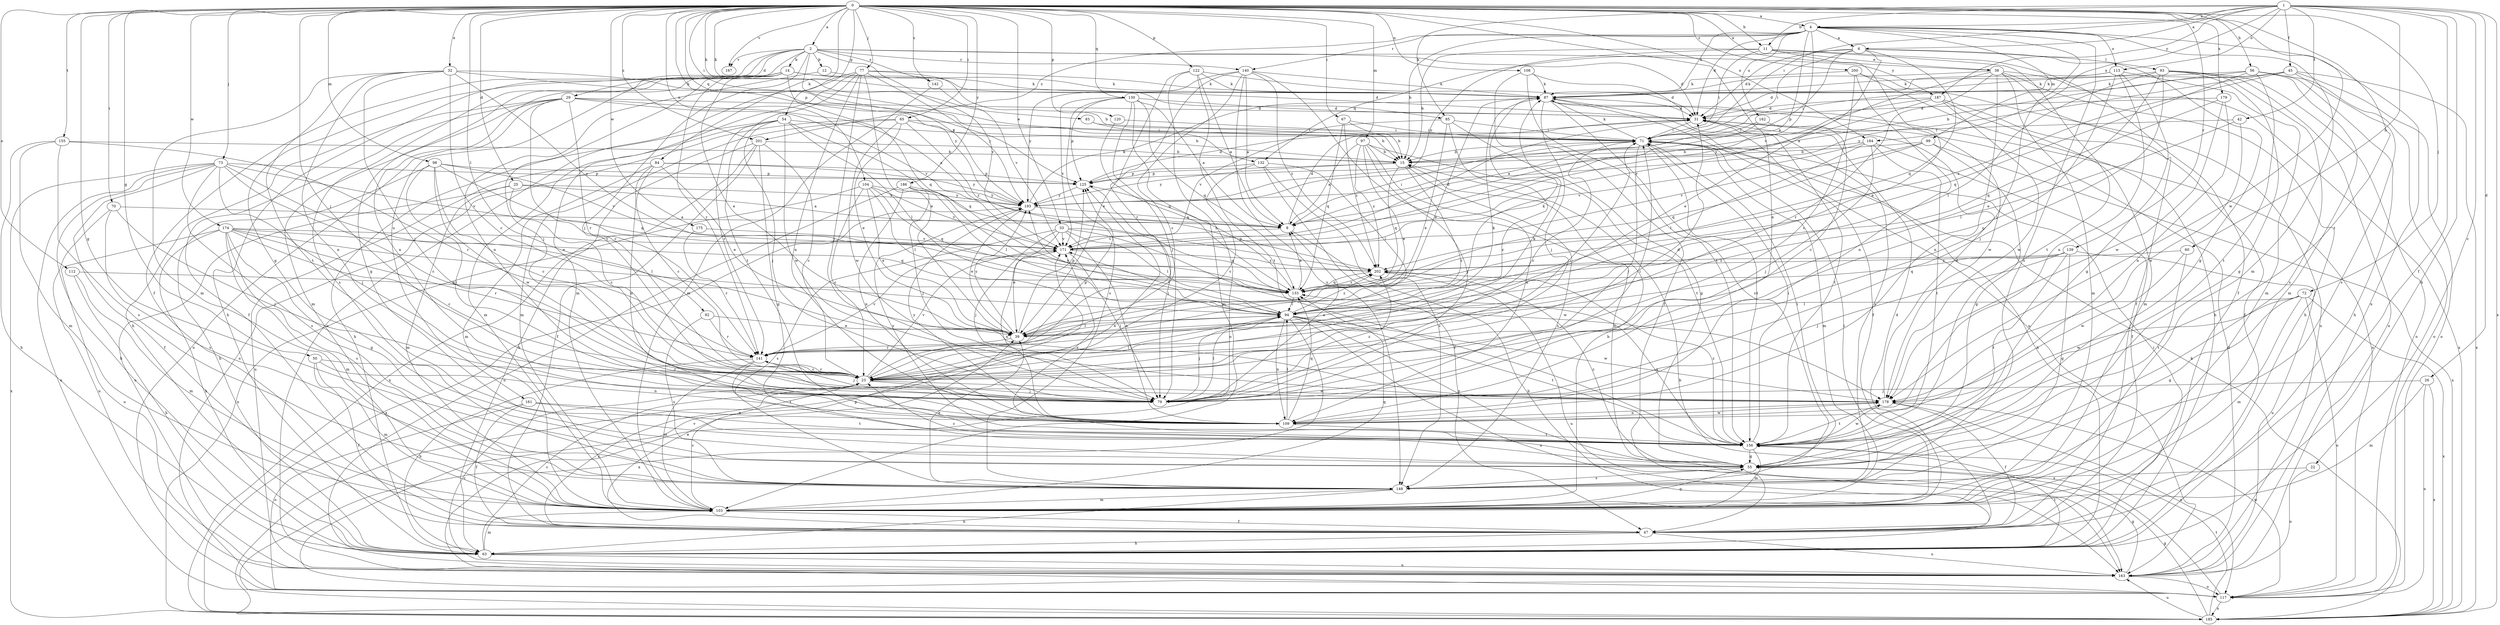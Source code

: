 strict digraph  {
0;
1;
2;
4;
6;
8;
11;
12;
14;
15;
22;
23;
25;
26;
29;
31;
32;
33;
38;
39;
42;
45;
47;
50;
54;
55;
56;
60;
63;
65;
67;
70;
71;
72;
73;
77;
79;
83;
84;
85;
87;
92;
93;
94;
97;
98;
99;
103;
104;
108;
109;
112;
113;
117;
120;
122;
125;
130;
132;
133;
139;
140;
141;
142;
148;
155;
156;
161;
162;
163;
167;
171;
174;
175;
178;
179;
184;
185;
186;
187;
193;
200;
201;
202;
0 -> 2  [label=a];
0 -> 4  [label=a];
0 -> 11  [label=b];
0 -> 25  [label=d];
0 -> 32  [label=e];
0 -> 33  [label=e];
0 -> 38  [label=e];
0 -> 50  [label=g];
0 -> 54  [label=g];
0 -> 55  [label=g];
0 -> 56  [label=h];
0 -> 65  [label=i];
0 -> 67  [label=i];
0 -> 70  [label=i];
0 -> 71  [label=i];
0 -> 72  [label=j];
0 -> 73  [label=j];
0 -> 77  [label=j];
0 -> 79  [label=j];
0 -> 83  [label=k];
0 -> 84  [label=k];
0 -> 85  [label=k];
0 -> 92  [label=l];
0 -> 97  [label=m];
0 -> 98  [label=m];
0 -> 104  [label=n];
0 -> 108  [label=n];
0 -> 109  [label=n];
0 -> 112  [label=o];
0 -> 120  [label=p];
0 -> 122  [label=p];
0 -> 125  [label=p];
0 -> 130  [label=q];
0 -> 132  [label=q];
0 -> 139  [label=r];
0 -> 142  [label=s];
0 -> 155  [label=t];
0 -> 156  [label=t];
0 -> 167  [label=v];
0 -> 174  [label=w];
0 -> 175  [label=w];
0 -> 178  [label=w];
0 -> 179  [label=x];
0 -> 184  [label=x];
0 -> 186  [label=y];
0 -> 200  [label=z];
0 -> 201  [label=z];
1 -> 4  [label=a];
1 -> 6  [label=a];
1 -> 11  [label=b];
1 -> 22  [label=c];
1 -> 26  [label=d];
1 -> 42  [label=f];
1 -> 45  [label=f];
1 -> 47  [label=f];
1 -> 60  [label=h];
1 -> 63  [label=h];
1 -> 71  [label=i];
1 -> 85  [label=k];
1 -> 113  [label=o];
1 -> 184  [label=x];
1 -> 185  [label=x];
1 -> 187  [label=y];
2 -> 12  [label=b];
2 -> 14  [label=b];
2 -> 29  [label=d];
2 -> 31  [label=d];
2 -> 47  [label=f];
2 -> 55  [label=g];
2 -> 79  [label=j];
2 -> 140  [label=r];
2 -> 142  [label=s];
2 -> 161  [label=u];
2 -> 167  [label=v];
2 -> 171  [label=v];
2 -> 187  [label=y];
2 -> 193  [label=y];
4 -> 6  [label=a];
4 -> 8  [label=a];
4 -> 15  [label=b];
4 -> 31  [label=d];
4 -> 79  [label=j];
4 -> 87  [label=k];
4 -> 99  [label=m];
4 -> 103  [label=m];
4 -> 113  [label=o];
4 -> 140  [label=r];
4 -> 148  [label=s];
4 -> 162  [label=u];
4 -> 163  [label=u];
4 -> 171  [label=v];
4 -> 201  [label=z];
6 -> 8  [label=a];
6 -> 31  [label=d];
6 -> 55  [label=g];
6 -> 71  [label=i];
6 -> 93  [label=l];
6 -> 125  [label=p];
6 -> 132  [label=q];
6 -> 133  [label=q];
8 -> 31  [label=d];
8 -> 63  [label=h];
8 -> 71  [label=i];
8 -> 171  [label=v];
11 -> 15  [label=b];
11 -> 38  [label=e];
11 -> 39  [label=e];
11 -> 47  [label=f];
11 -> 71  [label=i];
11 -> 156  [label=t];
11 -> 193  [label=y];
12 -> 87  [label=k];
12 -> 109  [label=n];
14 -> 31  [label=d];
14 -> 39  [label=e];
14 -> 55  [label=g];
14 -> 63  [label=h];
14 -> 79  [label=j];
14 -> 87  [label=k];
14 -> 109  [label=n];
14 -> 133  [label=q];
14 -> 141  [label=r];
14 -> 148  [label=s];
15 -> 125  [label=p];
15 -> 133  [label=q];
15 -> 141  [label=r];
15 -> 148  [label=s];
15 -> 193  [label=y];
22 -> 148  [label=s];
22 -> 163  [label=u];
23 -> 31  [label=d];
23 -> 71  [label=i];
23 -> 79  [label=j];
23 -> 87  [label=k];
23 -> 94  [label=l];
23 -> 125  [label=p];
23 -> 141  [label=r];
23 -> 171  [label=v];
23 -> 178  [label=w];
25 -> 8  [label=a];
25 -> 23  [label=c];
25 -> 103  [label=m];
25 -> 163  [label=u];
25 -> 193  [label=y];
26 -> 79  [label=j];
26 -> 103  [label=m];
26 -> 117  [label=o];
26 -> 185  [label=x];
29 -> 8  [label=a];
29 -> 23  [label=c];
29 -> 31  [label=d];
29 -> 47  [label=f];
29 -> 63  [label=h];
29 -> 103  [label=m];
29 -> 117  [label=o];
29 -> 141  [label=r];
29 -> 171  [label=v];
31 -> 71  [label=i];
31 -> 148  [label=s];
31 -> 156  [label=t];
32 -> 23  [label=c];
32 -> 79  [label=j];
32 -> 87  [label=k];
32 -> 103  [label=m];
32 -> 109  [label=n];
32 -> 156  [label=t];
32 -> 193  [label=y];
32 -> 202  [label=z];
33 -> 39  [label=e];
33 -> 79  [label=j];
33 -> 94  [label=l];
33 -> 109  [label=n];
33 -> 133  [label=q];
33 -> 148  [label=s];
33 -> 171  [label=v];
33 -> 178  [label=w];
38 -> 39  [label=e];
38 -> 47  [label=f];
38 -> 63  [label=h];
38 -> 87  [label=k];
38 -> 103  [label=m];
38 -> 109  [label=n];
38 -> 141  [label=r];
38 -> 185  [label=x];
39 -> 94  [label=l];
39 -> 125  [label=p];
39 -> 141  [label=r];
39 -> 193  [label=y];
42 -> 71  [label=i];
42 -> 94  [label=l];
42 -> 178  [label=w];
45 -> 71  [label=i];
45 -> 87  [label=k];
45 -> 117  [label=o];
45 -> 148  [label=s];
45 -> 185  [label=x];
45 -> 193  [label=y];
45 -> 202  [label=z];
47 -> 23  [label=c];
47 -> 39  [label=e];
47 -> 63  [label=h];
47 -> 163  [label=u];
50 -> 23  [label=c];
50 -> 47  [label=f];
50 -> 103  [label=m];
50 -> 109  [label=n];
54 -> 63  [label=h];
54 -> 71  [label=i];
54 -> 79  [label=j];
54 -> 94  [label=l];
54 -> 103  [label=m];
54 -> 133  [label=q];
54 -> 141  [label=r];
54 -> 178  [label=w];
55 -> 23  [label=c];
55 -> 71  [label=i];
55 -> 148  [label=s];
55 -> 202  [label=z];
56 -> 15  [label=b];
56 -> 63  [label=h];
56 -> 87  [label=k];
56 -> 103  [label=m];
56 -> 117  [label=o];
56 -> 133  [label=q];
56 -> 156  [label=t];
60 -> 156  [label=t];
60 -> 178  [label=w];
60 -> 202  [label=z];
63 -> 23  [label=c];
63 -> 71  [label=i];
63 -> 103  [label=m];
63 -> 156  [label=t];
63 -> 163  [label=u];
65 -> 15  [label=b];
65 -> 39  [label=e];
65 -> 71  [label=i];
65 -> 103  [label=m];
65 -> 117  [label=o];
65 -> 178  [label=w];
65 -> 202  [label=z];
67 -> 15  [label=b];
67 -> 71  [label=i];
67 -> 133  [label=q];
67 -> 202  [label=z];
70 -> 8  [label=a];
70 -> 79  [label=j];
70 -> 148  [label=s];
70 -> 163  [label=u];
71 -> 15  [label=b];
71 -> 23  [label=c];
71 -> 63  [label=h];
71 -> 79  [label=j];
71 -> 87  [label=k];
71 -> 103  [label=m];
71 -> 156  [label=t];
72 -> 55  [label=g];
72 -> 94  [label=l];
72 -> 103  [label=m];
72 -> 117  [label=o];
72 -> 178  [label=w];
72 -> 185  [label=x];
73 -> 23  [label=c];
73 -> 39  [label=e];
73 -> 47  [label=f];
73 -> 63  [label=h];
73 -> 79  [label=j];
73 -> 117  [label=o];
73 -> 125  [label=p];
73 -> 148  [label=s];
73 -> 171  [label=v];
73 -> 185  [label=x];
77 -> 15  [label=b];
77 -> 39  [label=e];
77 -> 79  [label=j];
77 -> 87  [label=k];
77 -> 103  [label=m];
77 -> 109  [label=n];
77 -> 156  [label=t];
77 -> 163  [label=u];
77 -> 193  [label=y];
79 -> 8  [label=a];
79 -> 71  [label=i];
79 -> 94  [label=l];
79 -> 202  [label=z];
83 -> 15  [label=b];
83 -> 71  [label=i];
84 -> 23  [label=c];
84 -> 39  [label=e];
84 -> 103  [label=m];
84 -> 109  [label=n];
84 -> 125  [label=p];
84 -> 163  [label=u];
84 -> 193  [label=y];
85 -> 23  [label=c];
85 -> 39  [label=e];
85 -> 55  [label=g];
85 -> 71  [label=i];
85 -> 171  [label=v];
87 -> 31  [label=d];
87 -> 39  [label=e];
87 -> 47  [label=f];
87 -> 79  [label=j];
87 -> 117  [label=o];
87 -> 148  [label=s];
87 -> 178  [label=w];
92 -> 39  [label=e];
92 -> 141  [label=r];
92 -> 148  [label=s];
93 -> 39  [label=e];
93 -> 55  [label=g];
93 -> 79  [label=j];
93 -> 87  [label=k];
93 -> 94  [label=l];
93 -> 117  [label=o];
93 -> 148  [label=s];
93 -> 163  [label=u];
94 -> 39  [label=e];
94 -> 55  [label=g];
94 -> 79  [label=j];
94 -> 87  [label=k];
94 -> 109  [label=n];
94 -> 156  [label=t];
94 -> 163  [label=u];
94 -> 171  [label=v];
94 -> 178  [label=w];
94 -> 185  [label=x];
94 -> 193  [label=y];
94 -> 202  [label=z];
97 -> 8  [label=a];
97 -> 15  [label=b];
97 -> 39  [label=e];
97 -> 79  [label=j];
97 -> 109  [label=n];
97 -> 156  [label=t];
97 -> 202  [label=z];
98 -> 23  [label=c];
98 -> 63  [label=h];
98 -> 79  [label=j];
98 -> 125  [label=p];
98 -> 133  [label=q];
98 -> 171  [label=v];
98 -> 178  [label=w];
99 -> 15  [label=b];
99 -> 55  [label=g];
99 -> 133  [label=q];
99 -> 171  [label=v];
99 -> 185  [label=x];
103 -> 15  [label=b];
103 -> 23  [label=c];
103 -> 31  [label=d];
103 -> 47  [label=f];
103 -> 55  [label=g];
103 -> 71  [label=i];
103 -> 133  [label=q];
104 -> 23  [label=c];
104 -> 39  [label=e];
104 -> 94  [label=l];
104 -> 133  [label=q];
104 -> 171  [label=v];
104 -> 185  [label=x];
104 -> 193  [label=y];
108 -> 47  [label=f];
108 -> 87  [label=k];
108 -> 156  [label=t];
108 -> 163  [label=u];
109 -> 94  [label=l];
109 -> 133  [label=q];
109 -> 156  [label=t];
109 -> 178  [label=w];
109 -> 193  [label=y];
112 -> 63  [label=h];
112 -> 103  [label=m];
112 -> 133  [label=q];
113 -> 23  [label=c];
113 -> 31  [label=d];
113 -> 55  [label=g];
113 -> 87  [label=k];
113 -> 103  [label=m];
113 -> 109  [label=n];
117 -> 15  [label=b];
117 -> 171  [label=v];
117 -> 178  [label=w];
117 -> 185  [label=x];
120 -> 71  [label=i];
120 -> 133  [label=q];
122 -> 8  [label=a];
122 -> 31  [label=d];
122 -> 87  [label=k];
122 -> 117  [label=o];
122 -> 141  [label=r];
122 -> 156  [label=t];
125 -> 31  [label=d];
125 -> 79  [label=j];
125 -> 193  [label=y];
130 -> 8  [label=a];
130 -> 31  [label=d];
130 -> 79  [label=j];
130 -> 103  [label=m];
130 -> 125  [label=p];
130 -> 133  [label=q];
130 -> 148  [label=s];
130 -> 171  [label=v];
132 -> 23  [label=c];
132 -> 47  [label=f];
132 -> 94  [label=l];
132 -> 125  [label=p];
132 -> 148  [label=s];
133 -> 8  [label=a];
133 -> 94  [label=l];
133 -> 125  [label=p];
133 -> 202  [label=z];
139 -> 55  [label=g];
139 -> 79  [label=j];
139 -> 133  [label=q];
139 -> 156  [label=t];
139 -> 163  [label=u];
139 -> 202  [label=z];
140 -> 8  [label=a];
140 -> 23  [label=c];
140 -> 39  [label=e];
140 -> 87  [label=k];
140 -> 148  [label=s];
140 -> 163  [label=u];
140 -> 193  [label=y];
140 -> 202  [label=z];
141 -> 23  [label=c];
141 -> 63  [label=h];
141 -> 79  [label=j];
141 -> 87  [label=k];
141 -> 103  [label=m];
141 -> 156  [label=t];
141 -> 171  [label=v];
142 -> 103  [label=m];
142 -> 171  [label=v];
148 -> 39  [label=e];
148 -> 63  [label=h];
148 -> 103  [label=m];
155 -> 15  [label=b];
155 -> 63  [label=h];
155 -> 103  [label=m];
155 -> 141  [label=r];
155 -> 148  [label=s];
156 -> 55  [label=g];
156 -> 71  [label=i];
156 -> 103  [label=m];
156 -> 133  [label=q];
156 -> 171  [label=v];
156 -> 178  [label=w];
156 -> 193  [label=y];
156 -> 202  [label=z];
161 -> 47  [label=f];
161 -> 109  [label=n];
161 -> 117  [label=o];
161 -> 156  [label=t];
162 -> 8  [label=a];
162 -> 23  [label=c];
162 -> 71  [label=i];
163 -> 23  [label=c];
163 -> 31  [label=d];
163 -> 55  [label=g];
163 -> 117  [label=o];
171 -> 31  [label=d];
171 -> 79  [label=j];
171 -> 109  [label=n];
171 -> 202  [label=z];
174 -> 23  [label=c];
174 -> 55  [label=g];
174 -> 63  [label=h];
174 -> 94  [label=l];
174 -> 103  [label=m];
174 -> 133  [label=q];
174 -> 141  [label=r];
174 -> 148  [label=s];
174 -> 163  [label=u];
174 -> 171  [label=v];
175 -> 141  [label=r];
175 -> 171  [label=v];
178 -> 31  [label=d];
178 -> 47  [label=f];
178 -> 109  [label=n];
178 -> 117  [label=o];
178 -> 156  [label=t];
179 -> 31  [label=d];
179 -> 109  [label=n];
179 -> 133  [label=q];
179 -> 178  [label=w];
184 -> 15  [label=b];
184 -> 47  [label=f];
184 -> 79  [label=j];
184 -> 94  [label=l];
184 -> 156  [label=t];
184 -> 171  [label=v];
185 -> 55  [label=g];
185 -> 87  [label=k];
185 -> 125  [label=p];
185 -> 156  [label=t];
185 -> 163  [label=u];
186 -> 79  [label=j];
186 -> 94  [label=l];
186 -> 109  [label=n];
186 -> 163  [label=u];
186 -> 193  [label=y];
186 -> 202  [label=z];
187 -> 31  [label=d];
187 -> 47  [label=f];
187 -> 103  [label=m];
187 -> 171  [label=v];
187 -> 178  [label=w];
187 -> 193  [label=y];
193 -> 8  [label=a];
193 -> 39  [label=e];
193 -> 87  [label=k];
193 -> 185  [label=x];
200 -> 23  [label=c];
200 -> 63  [label=h];
200 -> 87  [label=k];
200 -> 109  [label=n];
200 -> 163  [label=u];
201 -> 15  [label=b];
201 -> 23  [label=c];
201 -> 47  [label=f];
201 -> 55  [label=g];
201 -> 63  [label=h];
201 -> 185  [label=x];
202 -> 133  [label=q];
202 -> 163  [label=u];
}
